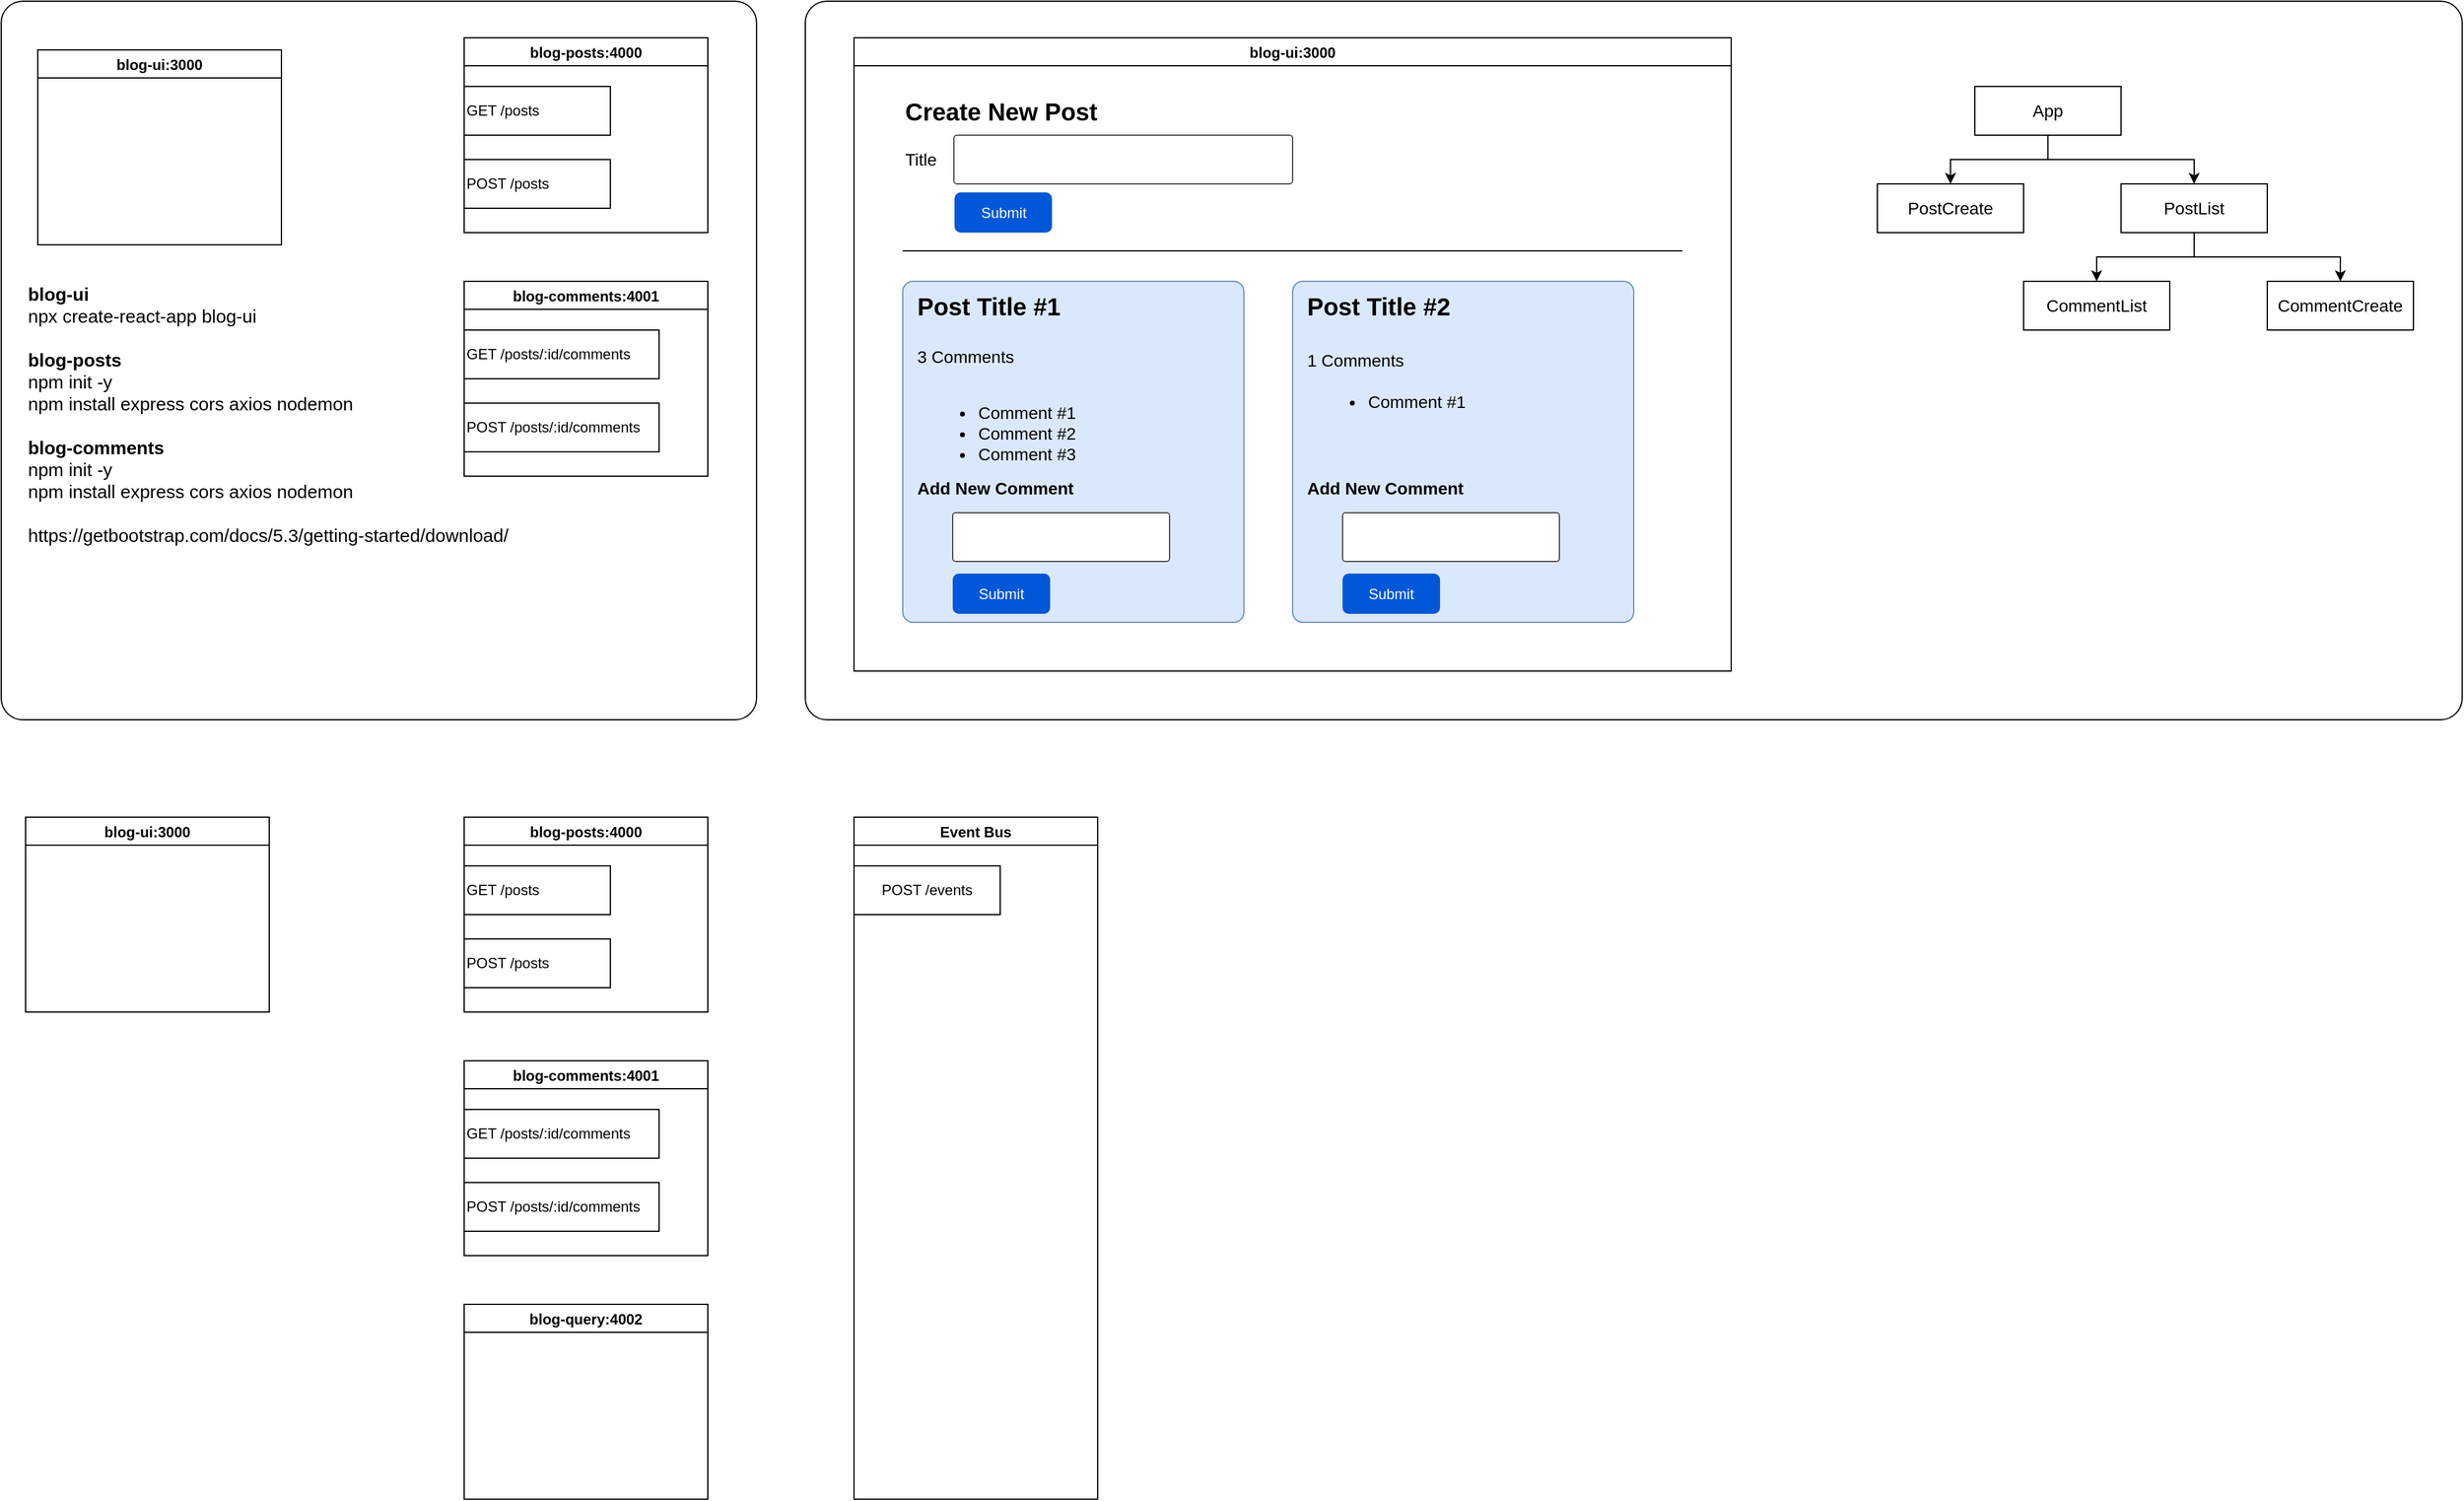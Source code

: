 <mxfile version="21.0.7" type="github">
  <diagram name="Page-1" id="yOXbzh053lruvElYXrSi">
    <mxGraphModel dx="1887" dy="859" grid="1" gridSize="10" guides="1" tooltips="1" connect="1" arrows="1" fold="1" page="1" pageScale="1" pageWidth="1700" pageHeight="1100" background="none" math="0" shadow="0">
      <root>
        <mxCell id="0" />
        <mxCell id="1" parent="0" />
        <mxCell id="e9mfs8pT30DRgP21pryx-2" value="" style="rounded=1;whiteSpace=wrap;html=1;arcSize=3;gradientColor=default;fillColor=none;" vertex="1" parent="1">
          <mxGeometry x="20" y="10" width="620" height="590" as="geometry" />
        </mxCell>
        <mxCell id="tkYp2Oz7mFS3xexXwNvz-5" value="blog-posts:4000" style="swimlane;" parent="1" vertex="1">
          <mxGeometry x="400" y="40" width="200" height="160" as="geometry">
            <mxRectangle x="510" y="230" width="100" height="30" as="alternateBounds" />
          </mxGeometry>
        </mxCell>
        <mxCell id="tkYp2Oz7mFS3xexXwNvz-17" value="GET /posts" style="rounded=0;whiteSpace=wrap;html=1;align=left;" parent="tkYp2Oz7mFS3xexXwNvz-5" vertex="1">
          <mxGeometry y="40" width="120" height="40" as="geometry" />
        </mxCell>
        <mxCell id="tkYp2Oz7mFS3xexXwNvz-18" value="POST /posts" style="rounded=0;whiteSpace=wrap;html=1;align=left;" parent="tkYp2Oz7mFS3xexXwNvz-5" vertex="1">
          <mxGeometry y="100" width="120" height="40" as="geometry" />
        </mxCell>
        <mxCell id="tkYp2Oz7mFS3xexXwNvz-8" value="blog-comments:4001" style="swimlane;" parent="1" vertex="1">
          <mxGeometry x="400" y="240" width="200" height="160" as="geometry">
            <mxRectangle x="510" y="230" width="100" height="30" as="alternateBounds" />
          </mxGeometry>
        </mxCell>
        <mxCell id="tkYp2Oz7mFS3xexXwNvz-10" value="blog-query:4002" style="swimlane;" parent="1" vertex="1">
          <mxGeometry x="400" y="1080" width="200" height="160" as="geometry">
            <mxRectangle x="510" y="230" width="100" height="30" as="alternateBounds" />
          </mxGeometry>
        </mxCell>
        <mxCell id="tkYp2Oz7mFS3xexXwNvz-13" value="Event Bus" style="swimlane;" parent="1" vertex="1">
          <mxGeometry x="720" y="680" width="200" height="560" as="geometry">
            <mxRectangle x="510" y="230" width="100" height="30" as="alternateBounds" />
          </mxGeometry>
        </mxCell>
        <mxCell id="tkYp2Oz7mFS3xexXwNvz-15" value="POST /events" style="rounded=0;whiteSpace=wrap;html=1;" parent="tkYp2Oz7mFS3xexXwNvz-13" vertex="1">
          <mxGeometry y="40" width="120" height="40" as="geometry" />
        </mxCell>
        <mxCell id="tkYp2Oz7mFS3xexXwNvz-19" value="blog-ui:3000" style="swimlane;startSize=23;" parent="1" vertex="1">
          <mxGeometry x="720" y="40" width="720" height="520" as="geometry">
            <mxRectangle x="510" y="230" width="100" height="30" as="alternateBounds" />
          </mxGeometry>
        </mxCell>
        <mxCell id="tkYp2Oz7mFS3xexXwNvz-22" value="&lt;b style=&quot;font-size: 15px;&quot;&gt;blog-ui&lt;/b&gt;&lt;br style=&quot;font-size: 15px;&quot;&gt;npx create-react-app blog-ui&lt;br style=&quot;font-size: 15px;&quot;&gt;&lt;br style=&quot;font-size: 15px;&quot;&gt;&lt;b&gt;blog-posts&lt;/b&gt;&lt;br style=&quot;font-size: 15px;&quot;&gt;npm init -y&lt;br style=&quot;font-size: 15px;&quot;&gt;npm install express cors axios nodemon&lt;br style=&quot;font-size: 15px;&quot;&gt;&lt;br&gt;&lt;b&gt;blog-comments&lt;/b&gt;&lt;br&gt;npm init -y&lt;br&gt;npm install express cors axios nodemon&lt;br&gt;&lt;br&gt;https://getbootstrap.com/docs/5.3/getting-started/download/" style="text;html=1;align=left;verticalAlign=top;resizable=0;points=[];autosize=1;strokeColor=none;fillColor=none;fontSize=15;" parent="1" vertex="1">
          <mxGeometry x="40" y="235" width="420" height="230" as="geometry" />
        </mxCell>
        <mxCell id="e9mfs8pT30DRgP21pryx-3" value="GET /posts/:id/comments" style="rounded=0;whiteSpace=wrap;html=1;align=left;" vertex="1" parent="1">
          <mxGeometry x="400" y="280" width="160" height="40" as="geometry" />
        </mxCell>
        <mxCell id="e9mfs8pT30DRgP21pryx-4" value="POST /posts/:id/comments" style="rounded=0;whiteSpace=wrap;html=1;align=left;" vertex="1" parent="1">
          <mxGeometry x="400" y="340" width="160" height="40" as="geometry" />
        </mxCell>
        <mxCell id="e9mfs8pT30DRgP21pryx-7" value="blog-ui:3000" style="swimlane;startSize=23;" vertex="1" parent="1">
          <mxGeometry x="50" y="50" width="200" height="160" as="geometry">
            <mxRectangle x="510" y="230" width="100" height="30" as="alternateBounds" />
          </mxGeometry>
        </mxCell>
        <mxCell id="e9mfs8pT30DRgP21pryx-8" value="Create New Post" style="text;html=1;strokeColor=none;fillColor=none;align=left;verticalAlign=middle;whiteSpace=wrap;rounded=0;fontStyle=1;fontSize=20;" vertex="1" parent="1">
          <mxGeometry x="760" y="80" width="240" height="40" as="geometry" />
        </mxCell>
        <mxCell id="e9mfs8pT30DRgP21pryx-9" value="Title" style="text;html=1;strokeColor=none;fillColor=none;align=left;verticalAlign=middle;whiteSpace=wrap;rounded=0;fontSize=14;" vertex="1" parent="1">
          <mxGeometry x="760" y="125" width="60" height="30" as="geometry" />
        </mxCell>
        <mxCell id="e9mfs8pT30DRgP21pryx-10" value="" style="strokeWidth=1;html=1;shadow=0;dashed=0;shape=mxgraph.ios.iTextInput;strokeColor=#444444;buttonText=;fontSize=8;whiteSpace=wrap;align=left;" vertex="1" parent="1">
          <mxGeometry x="802" y="120" width="278" height="40" as="geometry" />
        </mxCell>
        <mxCell id="e9mfs8pT30DRgP21pryx-11" value="Submit" style="rounded=1;fillColor=#0057D8;align=center;strokeColor=none;html=1;whiteSpace=wrap;fontColor=#ffffff;fontSize=12;sketch=0;" vertex="1" parent="1">
          <mxGeometry x="802.5" y="167" width="80" height="33" as="geometry" />
        </mxCell>
        <mxCell id="e9mfs8pT30DRgP21pryx-14" value="" style="line;strokeWidth=1;rotatable=0;dashed=0;labelPosition=right;align=left;verticalAlign=middle;spacingTop=0;spacingLeft=6;points=[];portConstraint=eastwest;" vertex="1" parent="1">
          <mxGeometry x="760" y="210" width="640" height="10" as="geometry" />
        </mxCell>
        <mxCell id="e9mfs8pT30DRgP21pryx-27" value="" style="group" vertex="1" connectable="0" parent="1">
          <mxGeometry x="1080" y="240" width="300" height="280" as="geometry" />
        </mxCell>
        <mxCell id="e9mfs8pT30DRgP21pryx-28" value="" style="whiteSpace=wrap;html=1;aspect=fixed;labelBackgroundColor=#6666FF;noLabel=1;fillColor=#dae8fc;strokeColor=#6c8ebf;rounded=1;arcSize=3;" vertex="1" parent="e9mfs8pT30DRgP21pryx-27">
          <mxGeometry width="280" height="280" as="geometry" />
        </mxCell>
        <mxCell id="e9mfs8pT30DRgP21pryx-29" value="Post Title #2" style="text;html=1;strokeColor=none;fillColor=none;align=left;verticalAlign=middle;whiteSpace=wrap;rounded=0;fontStyle=1;fontSize=20;" vertex="1" parent="e9mfs8pT30DRgP21pryx-27">
          <mxGeometry x="10" width="210" height="40" as="geometry" />
        </mxCell>
        <mxCell id="e9mfs8pT30DRgP21pryx-30" value="1 Comments" style="text;html=1;strokeColor=none;fillColor=none;align=left;verticalAlign=middle;whiteSpace=wrap;rounded=0;fontSize=14;" vertex="1" parent="e9mfs8pT30DRgP21pryx-27">
          <mxGeometry x="10" y="50" width="90" height="30" as="geometry" />
        </mxCell>
        <mxCell id="e9mfs8pT30DRgP21pryx-31" value="&lt;ul style=&quot;font-size: 14px;&quot;&gt;&lt;li style=&quot;font-size: 14px;&quot;&gt;Comment #1&lt;br&gt;&lt;/li&gt;&lt;/ul&gt;" style="text;strokeColor=none;fillColor=none;html=1;whiteSpace=wrap;verticalAlign=top;overflow=hidden;fontSize=14;" vertex="1" parent="e9mfs8pT30DRgP21pryx-27">
          <mxGeometry x="20" y="70" width="280" height="80" as="geometry" />
        </mxCell>
        <mxCell id="e9mfs8pT30DRgP21pryx-32" value="Add New Comment" style="text;html=1;strokeColor=none;fillColor=none;align=left;verticalAlign=middle;whiteSpace=wrap;rounded=0;fontSize=14;fontStyle=1" vertex="1" parent="e9mfs8pT30DRgP21pryx-27">
          <mxGeometry x="10" y="155" width="160" height="30" as="geometry" />
        </mxCell>
        <mxCell id="e9mfs8pT30DRgP21pryx-33" value="" style="strokeWidth=1;html=1;shadow=0;dashed=0;shape=mxgraph.ios.iTextInput;strokeColor=#444444;buttonText=;fontSize=8;whiteSpace=wrap;align=left;" vertex="1" parent="e9mfs8pT30DRgP21pryx-27">
          <mxGeometry x="41" y="190" width="178" height="40" as="geometry" />
        </mxCell>
        <mxCell id="e9mfs8pT30DRgP21pryx-34" value="Submit" style="rounded=1;fillColor=#0057D8;align=center;strokeColor=none;html=1;whiteSpace=wrap;fontColor=#ffffff;fontSize=12;sketch=0;" vertex="1" parent="e9mfs8pT30DRgP21pryx-27">
          <mxGeometry x="41" y="240" width="80" height="33" as="geometry" />
        </mxCell>
        <mxCell id="e9mfs8pT30DRgP21pryx-15" value="" style="whiteSpace=wrap;html=1;aspect=fixed;labelBackgroundColor=#6666FF;noLabel=1;fillColor=#dae8fc;strokeColor=#6c8ebf;rounded=1;arcSize=3;" vertex="1" parent="1">
          <mxGeometry x="760" y="240" width="280" height="280" as="geometry" />
        </mxCell>
        <mxCell id="e9mfs8pT30DRgP21pryx-16" value="Post Title #1" style="text;html=1;strokeColor=none;fillColor=none;align=left;verticalAlign=middle;whiteSpace=wrap;rounded=0;fontStyle=1;fontSize=20;" vertex="1" parent="1">
          <mxGeometry x="770" y="240" width="210" height="40" as="geometry" />
        </mxCell>
        <mxCell id="e9mfs8pT30DRgP21pryx-17" value="3 Comments" style="text;html=1;strokeColor=none;fillColor=none;align=left;verticalAlign=middle;whiteSpace=wrap;rounded=0;fontSize=14;" vertex="1" parent="1">
          <mxGeometry x="770" y="287" width="90" height="30" as="geometry" />
        </mxCell>
        <mxCell id="e9mfs8pT30DRgP21pryx-22" value="&lt;ul style=&quot;font-size: 14px;&quot;&gt;&lt;li style=&quot;font-size: 14px;&quot;&gt;Comment #1&lt;/li&gt;&lt;li style=&quot;font-size: 14px;&quot;&gt;Comment #2&lt;/li&gt;&lt;li style=&quot;font-size: 14px;&quot;&gt;Comment #3&lt;/li&gt;&lt;/ul&gt;" style="text;strokeColor=none;fillColor=none;html=1;whiteSpace=wrap;verticalAlign=top;overflow=hidden;fontSize=14;" vertex="1" parent="1">
          <mxGeometry x="780" y="319" width="280" height="80" as="geometry" />
        </mxCell>
        <mxCell id="e9mfs8pT30DRgP21pryx-23" value="Add New Comment" style="text;html=1;strokeColor=none;fillColor=none;align=left;verticalAlign=middle;whiteSpace=wrap;rounded=0;fontSize=14;fontStyle=1" vertex="1" parent="1">
          <mxGeometry x="770" y="395" width="160" height="30" as="geometry" />
        </mxCell>
        <mxCell id="e9mfs8pT30DRgP21pryx-24" value="" style="strokeWidth=1;html=1;shadow=0;dashed=0;shape=mxgraph.ios.iTextInput;strokeColor=#444444;buttonText=;fontSize=8;whiteSpace=wrap;align=left;" vertex="1" parent="1">
          <mxGeometry x="801" y="430" width="178" height="40" as="geometry" />
        </mxCell>
        <mxCell id="e9mfs8pT30DRgP21pryx-25" value="Submit" style="rounded=1;fillColor=#0057D8;align=center;strokeColor=none;html=1;whiteSpace=wrap;fontColor=#ffffff;fontSize=12;sketch=0;" vertex="1" parent="1">
          <mxGeometry x="801" y="480" width="80" height="33" as="geometry" />
        </mxCell>
        <mxCell id="e9mfs8pT30DRgP21pryx-37" style="edgeStyle=orthogonalEdgeStyle;rounded=0;orthogonalLoop=1;jettySize=auto;html=1;entryX=0.5;entryY=0;entryDx=0;entryDy=0;fontSize=14;" edge="1" parent="1" source="e9mfs8pT30DRgP21pryx-35" target="e9mfs8pT30DRgP21pryx-36">
          <mxGeometry relative="1" as="geometry" />
        </mxCell>
        <mxCell id="e9mfs8pT30DRgP21pryx-39" style="edgeStyle=orthogonalEdgeStyle;rounded=0;orthogonalLoop=1;jettySize=auto;html=1;entryX=0.5;entryY=0;entryDx=0;entryDy=0;fontSize=14;" edge="1" parent="1" source="e9mfs8pT30DRgP21pryx-35" target="e9mfs8pT30DRgP21pryx-38">
          <mxGeometry relative="1" as="geometry" />
        </mxCell>
        <mxCell id="e9mfs8pT30DRgP21pryx-35" value="App" style="rounded=0;whiteSpace=wrap;html=1;fontSize=14;" vertex="1" parent="1">
          <mxGeometry x="1640" y="80" width="120" height="40" as="geometry" />
        </mxCell>
        <mxCell id="e9mfs8pT30DRgP21pryx-36" value="PostCreate" style="rounded=0;whiteSpace=wrap;html=1;fontSize=14;" vertex="1" parent="1">
          <mxGeometry x="1560" y="160" width="120" height="40" as="geometry" />
        </mxCell>
        <mxCell id="e9mfs8pT30DRgP21pryx-44" style="edgeStyle=orthogonalEdgeStyle;rounded=0;orthogonalLoop=1;jettySize=auto;html=1;entryX=0.5;entryY=0;entryDx=0;entryDy=0;" edge="1" parent="1" source="e9mfs8pT30DRgP21pryx-38" target="e9mfs8pT30DRgP21pryx-43">
          <mxGeometry relative="1" as="geometry" />
        </mxCell>
        <mxCell id="e9mfs8pT30DRgP21pryx-46" style="edgeStyle=orthogonalEdgeStyle;rounded=0;orthogonalLoop=1;jettySize=auto;html=1;entryX=0.5;entryY=0;entryDx=0;entryDy=0;" edge="1" parent="1" source="e9mfs8pT30DRgP21pryx-38" target="e9mfs8pT30DRgP21pryx-45">
          <mxGeometry relative="1" as="geometry" />
        </mxCell>
        <mxCell id="e9mfs8pT30DRgP21pryx-38" value="PostList" style="rounded=0;whiteSpace=wrap;html=1;fontSize=14;" vertex="1" parent="1">
          <mxGeometry x="1760" y="160" width="120" height="40" as="geometry" />
        </mxCell>
        <mxCell id="e9mfs8pT30DRgP21pryx-43" value="CommentList" style="rounded=0;whiteSpace=wrap;html=1;fontSize=14;" vertex="1" parent="1">
          <mxGeometry x="1680" y="240" width="120" height="40" as="geometry" />
        </mxCell>
        <mxCell id="e9mfs8pT30DRgP21pryx-45" value="CommentCreate" style="rounded=0;whiteSpace=wrap;html=1;fontSize=14;" vertex="1" parent="1">
          <mxGeometry x="1880" y="240" width="120" height="40" as="geometry" />
        </mxCell>
        <mxCell id="e9mfs8pT30DRgP21pryx-47" value="" style="rounded=1;whiteSpace=wrap;html=1;arcSize=3;gradientColor=default;fillColor=none;" vertex="1" parent="1">
          <mxGeometry x="680" y="10" width="1360" height="590" as="geometry" />
        </mxCell>
        <mxCell id="e9mfs8pT30DRgP21pryx-48" value="blog-posts:4000" style="swimlane;" vertex="1" parent="1">
          <mxGeometry x="400" y="680" width="200" height="160" as="geometry">
            <mxRectangle x="510" y="230" width="100" height="30" as="alternateBounds" />
          </mxGeometry>
        </mxCell>
        <mxCell id="e9mfs8pT30DRgP21pryx-49" value="GET /posts" style="rounded=0;whiteSpace=wrap;html=1;align=left;" vertex="1" parent="e9mfs8pT30DRgP21pryx-48">
          <mxGeometry y="40" width="120" height="40" as="geometry" />
        </mxCell>
        <mxCell id="e9mfs8pT30DRgP21pryx-50" value="POST /posts" style="rounded=0;whiteSpace=wrap;html=1;align=left;" vertex="1" parent="e9mfs8pT30DRgP21pryx-48">
          <mxGeometry y="100" width="120" height="40" as="geometry" />
        </mxCell>
        <mxCell id="e9mfs8pT30DRgP21pryx-51" value="blog-comments:4001" style="swimlane;" vertex="1" parent="1">
          <mxGeometry x="400" y="880" width="200" height="160" as="geometry">
            <mxRectangle x="510" y="230" width="100" height="30" as="alternateBounds" />
          </mxGeometry>
        </mxCell>
        <mxCell id="e9mfs8pT30DRgP21pryx-52" value="GET /posts/:id/comments" style="rounded=0;whiteSpace=wrap;html=1;align=left;" vertex="1" parent="1">
          <mxGeometry x="400" y="920" width="160" height="40" as="geometry" />
        </mxCell>
        <mxCell id="e9mfs8pT30DRgP21pryx-53" value="POST /posts/:id/comments" style="rounded=0;whiteSpace=wrap;html=1;align=left;" vertex="1" parent="1">
          <mxGeometry x="400" y="980" width="160" height="40" as="geometry" />
        </mxCell>
        <mxCell id="e9mfs8pT30DRgP21pryx-54" value="blog-ui:3000" style="swimlane;startSize=23;" vertex="1" parent="1">
          <mxGeometry x="40" y="680" width="200" height="160" as="geometry">
            <mxRectangle x="510" y="230" width="100" height="30" as="alternateBounds" />
          </mxGeometry>
        </mxCell>
      </root>
    </mxGraphModel>
  </diagram>
</mxfile>
